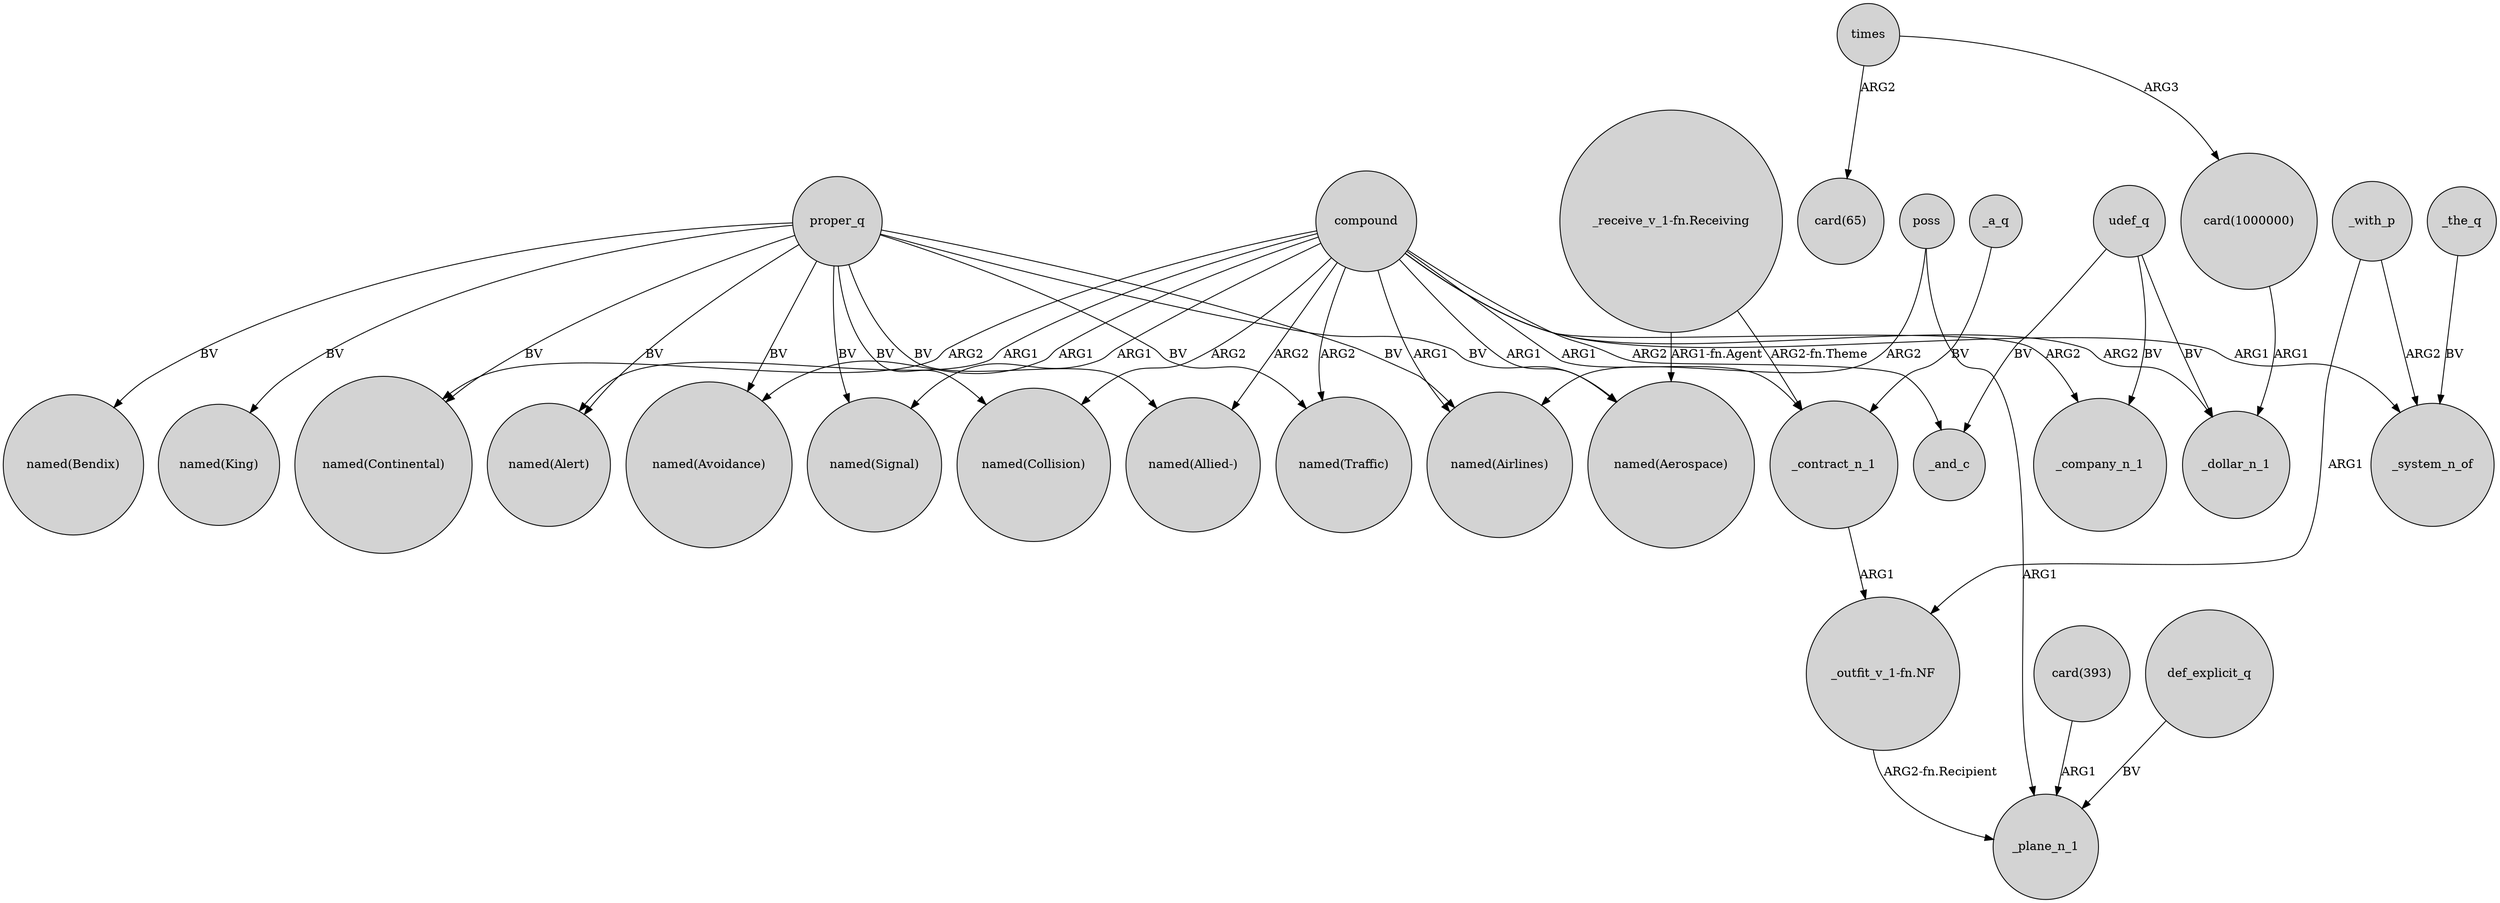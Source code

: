 digraph {
	node [shape=circle style=filled]
	proper_q -> "named(Avoidance)" [label=BV]
	proper_q -> "named(Collision)" [label=BV]
	compound -> "named(Signal)" [label=ARG1]
	"card(1000000)" -> _dollar_n_1 [label=ARG1]
	proper_q -> "named(Allied-)" [label=BV]
	proper_q -> "named(Aerospace)" [label=BV]
	compound -> "named(Avoidance)" [label=ARG1]
	compound -> "named(Continental)" [label=ARG2]
	compound -> _system_n_of [label=ARG1]
	"_outfit_v_1-fn.NF" -> _plane_n_1 [label="ARG2-fn.Recipient"]
	compound -> _company_n_1 [label=ARG2]
	proper_q -> "named(Signal)" [label=BV]
	times -> "card(65)" [label=ARG2]
	_contract_n_1 -> "_outfit_v_1-fn.NF" [label=ARG1]
	poss -> _plane_n_1 [label=ARG1]
	compound -> "named(Airlines)" [label=ARG1]
	compound -> _contract_n_1 [label=ARG1]
	_a_q -> _contract_n_1 [label=BV]
	_with_p -> "_outfit_v_1-fn.NF" [label=ARG1]
	_with_p -> _system_n_of [label=ARG2]
	compound -> "named(Aerospace)" [label=ARG1]
	compound -> "named(Collision)" [label=ARG2]
	compound -> _and_c [label=ARG2]
	compound -> "named(Alert)" [label=ARG1]
	proper_q -> "named(King)" [label=BV]
	compound -> "named(Traffic)" [label=ARG2]
	"card(393)" -> _plane_n_1 [label=ARG1]
	times -> "card(1000000)" [label=ARG3]
	proper_q -> "named(Continental)" [label=BV]
	def_explicit_q -> _plane_n_1 [label=BV]
	"_receive_v_1-fn.Receiving" -> "named(Aerospace)" [label="ARG1-fn.Agent"]
	proper_q -> "named(Traffic)" [label=BV]
	proper_q -> "named(Airlines)" [label=BV]
	proper_q -> "named(Bendix)" [label=BV]
	proper_q -> "named(Alert)" [label=BV]
	_the_q -> _system_n_of [label=BV]
	poss -> "named(Airlines)" [label=ARG2]
	compound -> _dollar_n_1 [label=ARG2]
	udef_q -> _and_c [label=BV]
	udef_q -> _company_n_1 [label=BV]
	"_receive_v_1-fn.Receiving" -> _contract_n_1 [label="ARG2-fn.Theme"]
	udef_q -> _dollar_n_1 [label=BV]
	compound -> "named(Allied-)" [label=ARG2]
}
